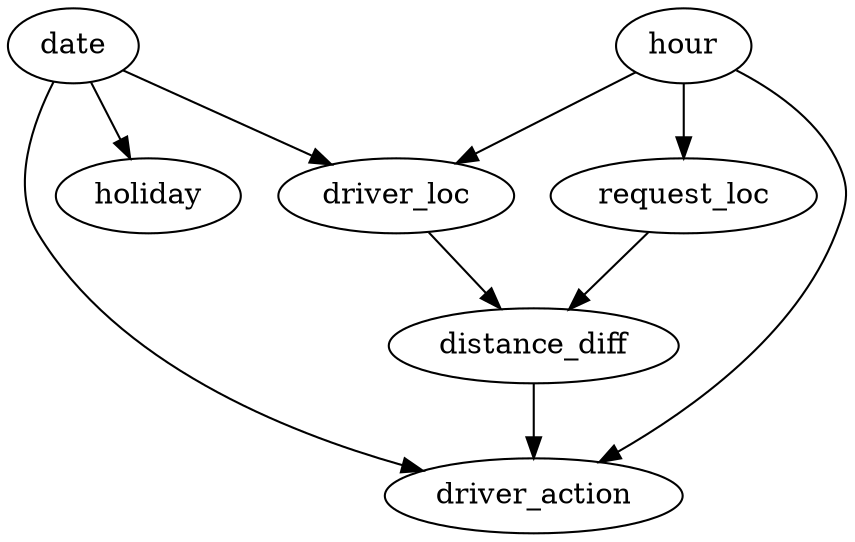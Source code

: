 strict digraph  {
driver_action;
holiday;
date;
hour;
distance_diff;
driver_loc;
request_loc;
date -> driver_loc  [origin=learned, weight="0.7052004219125685"];
date -> driver_action  [origin=unknown];
date -> holiday  [origin=unknown];
hour -> driver_loc  [origin=learned, weight="1.615863572090129"];
hour -> request_loc  [origin=learned, weight="1.1891350238511398"];
hour -> driver_action  [origin=unknown];
distance_diff -> driver_action  [origin=unknown];
driver_loc -> distance_diff  [origin=unknown];
request_loc -> distance_diff  [origin=unknown];
}

